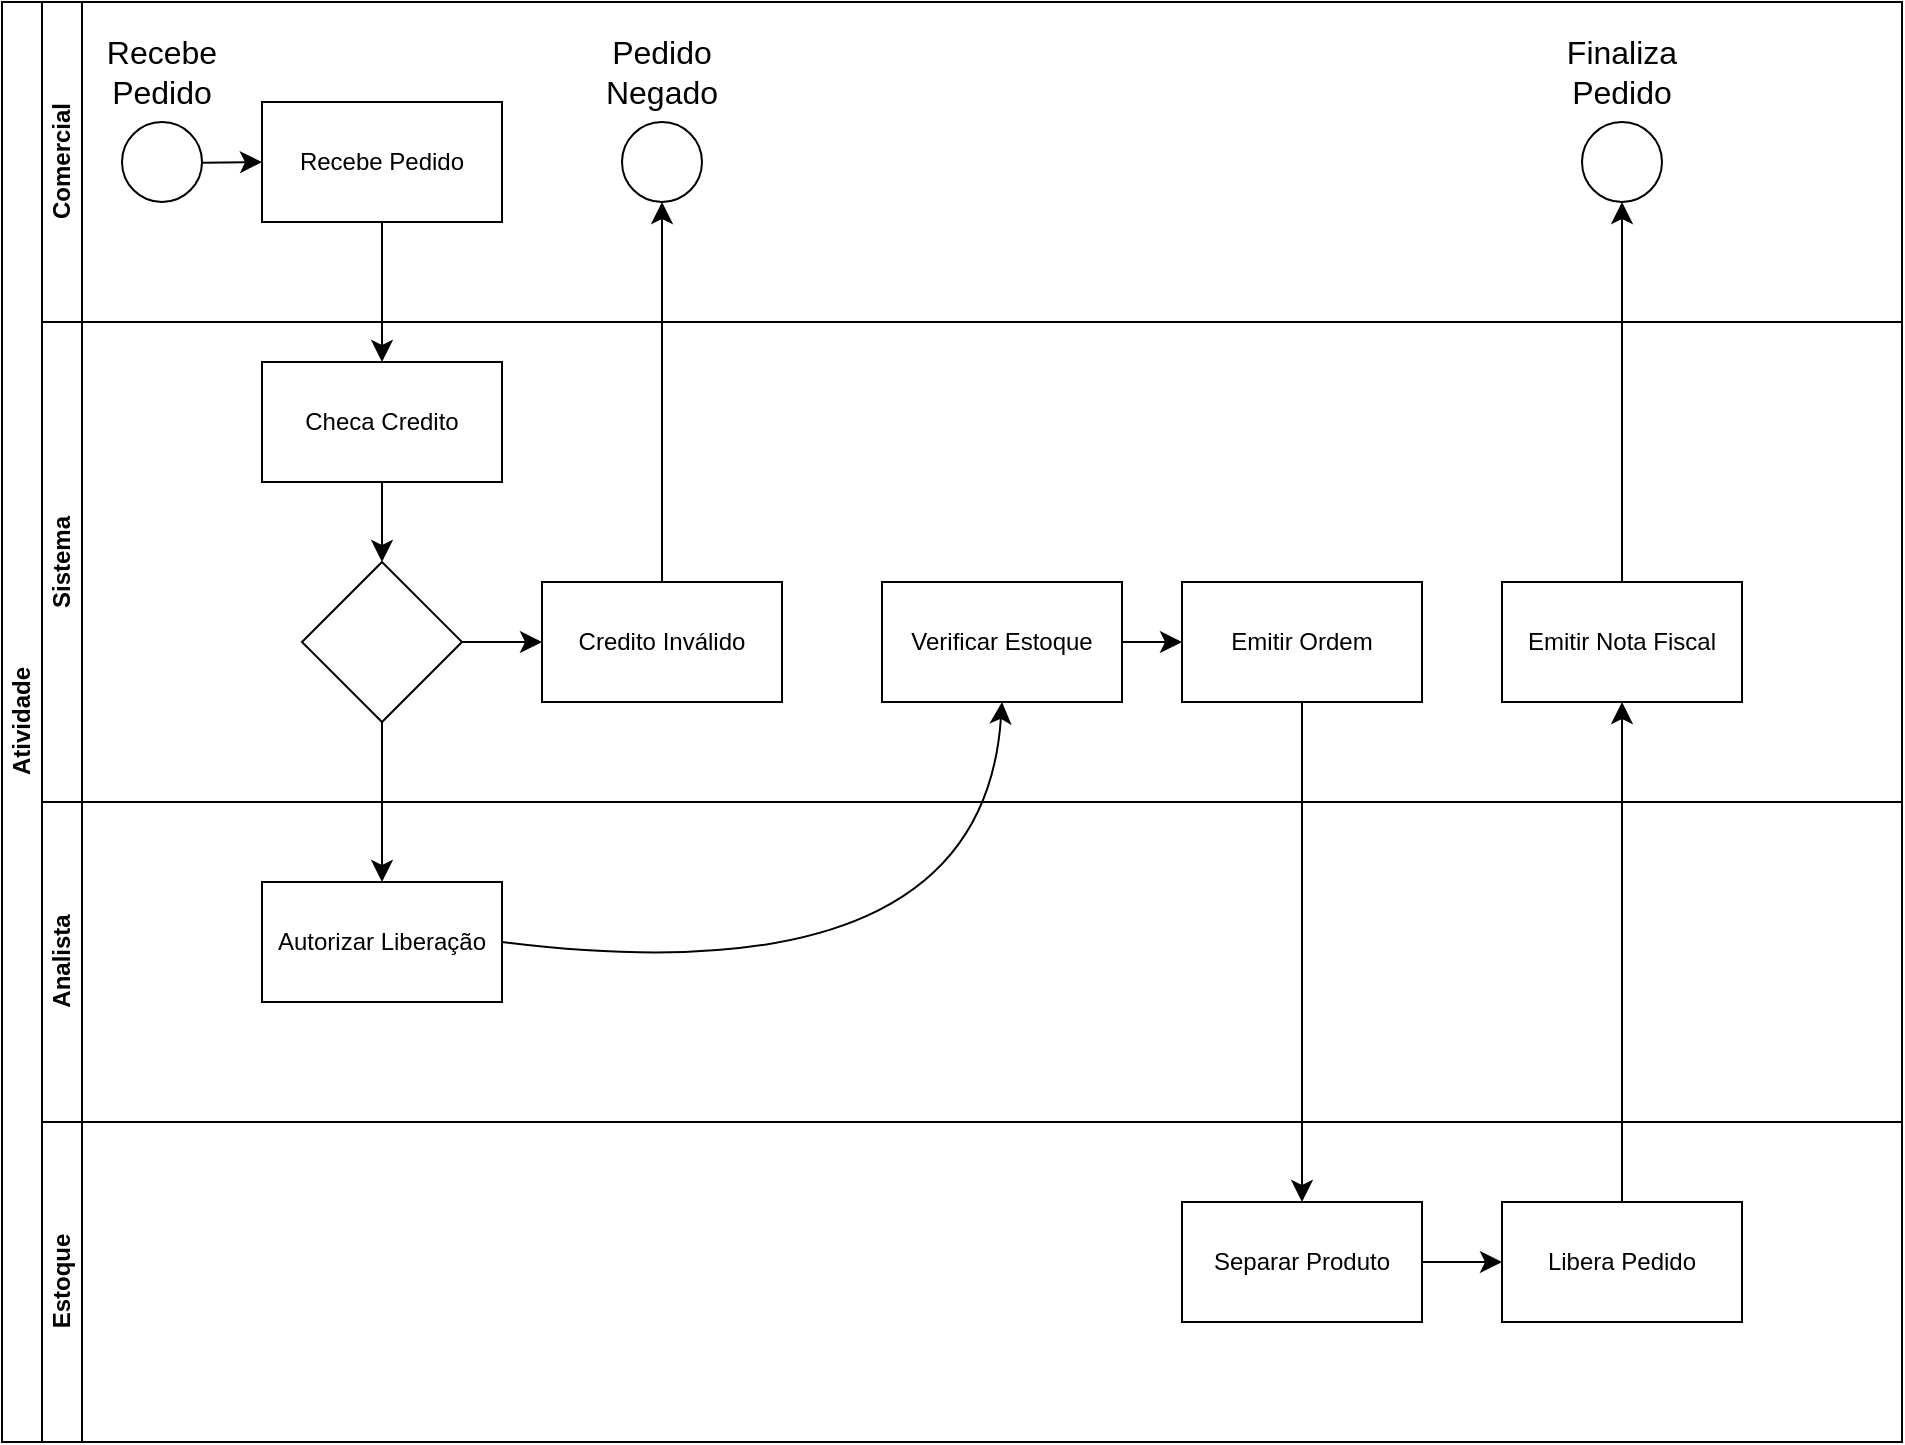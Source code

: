 <mxfile version="24.8.2">
  <diagram id="prtHgNgQTEPvFCAcTncT" name="Page-1">
    <mxGraphModel dx="840" dy="958" grid="1" gridSize="10" guides="1" tooltips="1" connect="1" arrows="1" fold="1" page="1" pageScale="1" pageWidth="827" pageHeight="1169" math="0" shadow="0">
      <root>
        <mxCell id="0" />
        <mxCell id="1" parent="0" />
        <mxCell id="dNxyNK7c78bLwvsdeMH5-19" value="Atividade" style="swimlane;html=1;childLayout=stackLayout;resizeParent=1;resizeParentMax=0;horizontal=0;startSize=20;horizontalStack=0;" parent="1" vertex="1">
          <mxGeometry x="130" y="80" width="950" height="720" as="geometry" />
        </mxCell>
        <mxCell id="dNxyNK7c78bLwvsdeMH5-20" value="Comercial" style="swimlane;html=1;startSize=20;horizontal=0;" parent="dNxyNK7c78bLwvsdeMH5-19" vertex="1">
          <mxGeometry x="20" width="930" height="160" as="geometry" />
        </mxCell>
        <mxCell id="WzusvtEVslI_Y9P1jHF_-3" value="" style="edgeStyle=none;curved=1;rounded=0;orthogonalLoop=1;jettySize=auto;html=1;fontSize=12;startSize=8;endSize=8;" edge="1" parent="dNxyNK7c78bLwvsdeMH5-20" source="dNxyNK7c78bLwvsdeMH5-23" target="WzusvtEVslI_Y9P1jHF_-2">
          <mxGeometry relative="1" as="geometry" />
        </mxCell>
        <mxCell id="dNxyNK7c78bLwvsdeMH5-23" value="" style="ellipse;whiteSpace=wrap;html=1;" parent="dNxyNK7c78bLwvsdeMH5-20" vertex="1">
          <mxGeometry x="40" y="60" width="40" height="40" as="geometry" />
        </mxCell>
        <mxCell id="dNxyNK7c78bLwvsdeMH5-32" value="" style="ellipse;whiteSpace=wrap;html=1;" parent="dNxyNK7c78bLwvsdeMH5-20" vertex="1">
          <mxGeometry x="770" y="60" width="40" height="40" as="geometry" />
        </mxCell>
        <mxCell id="WzusvtEVslI_Y9P1jHF_-2" value="Recebe Pedido" style="whiteSpace=wrap;html=1;" vertex="1" parent="dNxyNK7c78bLwvsdeMH5-20">
          <mxGeometry x="110" y="50" width="120" height="60" as="geometry" />
        </mxCell>
        <mxCell id="WzusvtEVslI_Y9P1jHF_-13" value="" style="ellipse;whiteSpace=wrap;html=1;" vertex="1" parent="dNxyNK7c78bLwvsdeMH5-20">
          <mxGeometry x="290" y="60" width="40" height="40" as="geometry" />
        </mxCell>
        <mxCell id="WzusvtEVslI_Y9P1jHF_-29" value="Recebe Pedido" style="text;html=1;align=center;verticalAlign=middle;whiteSpace=wrap;rounded=0;fontSize=16;" vertex="1" parent="dNxyNK7c78bLwvsdeMH5-20">
          <mxGeometry x="30" y="20" width="60" height="30" as="geometry" />
        </mxCell>
        <mxCell id="WzusvtEVslI_Y9P1jHF_-30" value="Finaliza Pedido" style="text;html=1;align=center;verticalAlign=middle;whiteSpace=wrap;rounded=0;fontSize=16;" vertex="1" parent="dNxyNK7c78bLwvsdeMH5-20">
          <mxGeometry x="760" y="20" width="60" height="30" as="geometry" />
        </mxCell>
        <mxCell id="WzusvtEVslI_Y9P1jHF_-31" value="Pedido Negado" style="text;html=1;align=center;verticalAlign=middle;whiteSpace=wrap;rounded=0;fontSize=16;" vertex="1" parent="dNxyNK7c78bLwvsdeMH5-20">
          <mxGeometry x="280" y="20" width="60" height="30" as="geometry" />
        </mxCell>
        <mxCell id="WzusvtEVslI_Y9P1jHF_-4" value="Sistema" style="swimlane;horizontal=0;whiteSpace=wrap;html=1;startSize=20;" vertex="1" parent="dNxyNK7c78bLwvsdeMH5-19">
          <mxGeometry x="20" y="160" width="930" height="240" as="geometry" />
        </mxCell>
        <mxCell id="WzusvtEVslI_Y9P1jHF_-8" value="" style="edgeStyle=none;curved=1;rounded=0;orthogonalLoop=1;jettySize=auto;html=1;fontSize=12;startSize=8;endSize=8;" edge="1" parent="WzusvtEVslI_Y9P1jHF_-4" source="WzusvtEVslI_Y9P1jHF_-5" target="WzusvtEVslI_Y9P1jHF_-7">
          <mxGeometry relative="1" as="geometry" />
        </mxCell>
        <mxCell id="WzusvtEVslI_Y9P1jHF_-5" value="Checa Credito" style="whiteSpace=wrap;html=1;" vertex="1" parent="WzusvtEVslI_Y9P1jHF_-4">
          <mxGeometry x="110" y="20" width="120" height="60" as="geometry" />
        </mxCell>
        <mxCell id="WzusvtEVslI_Y9P1jHF_-12" value="" style="edgeStyle=none;curved=1;rounded=0;orthogonalLoop=1;jettySize=auto;html=1;fontSize=12;startSize=8;endSize=8;" edge="1" parent="WzusvtEVslI_Y9P1jHF_-4" source="WzusvtEVslI_Y9P1jHF_-7" target="WzusvtEVslI_Y9P1jHF_-11">
          <mxGeometry relative="1" as="geometry" />
        </mxCell>
        <mxCell id="WzusvtEVslI_Y9P1jHF_-7" value="" style="rhombus;whiteSpace=wrap;html=1;" vertex="1" parent="WzusvtEVslI_Y9P1jHF_-4">
          <mxGeometry x="130" y="120" width="80" height="80" as="geometry" />
        </mxCell>
        <mxCell id="WzusvtEVslI_Y9P1jHF_-11" value="Credito Inválido" style="whiteSpace=wrap;html=1;" vertex="1" parent="WzusvtEVslI_Y9P1jHF_-4">
          <mxGeometry x="250" y="130" width="120" height="60" as="geometry" />
        </mxCell>
        <mxCell id="WzusvtEVslI_Y9P1jHF_-21" value="" style="edgeStyle=none;curved=1;rounded=0;orthogonalLoop=1;jettySize=auto;html=1;fontSize=12;startSize=8;endSize=8;" edge="1" parent="WzusvtEVslI_Y9P1jHF_-4" source="WzusvtEVslI_Y9P1jHF_-17" target="WzusvtEVslI_Y9P1jHF_-20">
          <mxGeometry relative="1" as="geometry" />
        </mxCell>
        <mxCell id="WzusvtEVslI_Y9P1jHF_-17" value="Verificar Estoque" style="whiteSpace=wrap;html=1;" vertex="1" parent="WzusvtEVslI_Y9P1jHF_-4">
          <mxGeometry x="420" y="130" width="120" height="60" as="geometry" />
        </mxCell>
        <mxCell id="WzusvtEVslI_Y9P1jHF_-20" value="Emitir Ordem" style="whiteSpace=wrap;html=1;" vertex="1" parent="WzusvtEVslI_Y9P1jHF_-4">
          <mxGeometry x="570" y="130" width="120" height="60" as="geometry" />
        </mxCell>
        <mxCell id="WzusvtEVslI_Y9P1jHF_-26" value="Emitir Nota Fiscal" style="whiteSpace=wrap;html=1;" vertex="1" parent="WzusvtEVslI_Y9P1jHF_-4">
          <mxGeometry x="730" y="130" width="120" height="60" as="geometry" />
        </mxCell>
        <mxCell id="dNxyNK7c78bLwvsdeMH5-21" value="Analista" style="swimlane;html=1;startSize=20;horizontal=0;" parent="dNxyNK7c78bLwvsdeMH5-19" vertex="1">
          <mxGeometry x="20" y="400" width="930" height="160" as="geometry" />
        </mxCell>
        <mxCell id="WzusvtEVslI_Y9P1jHF_-9" value="Autorizar Liberação" style="whiteSpace=wrap;html=1;" vertex="1" parent="dNxyNK7c78bLwvsdeMH5-21">
          <mxGeometry x="110" y="40" width="120" height="60" as="geometry" />
        </mxCell>
        <mxCell id="dNxyNK7c78bLwvsdeMH5-22" value="Estoque" style="swimlane;html=1;startSize=20;horizontal=0;" parent="dNxyNK7c78bLwvsdeMH5-19" vertex="1">
          <mxGeometry x="20" y="560" width="930" height="160" as="geometry" />
        </mxCell>
        <mxCell id="WzusvtEVslI_Y9P1jHF_-25" value="" style="edgeStyle=none;curved=1;rounded=0;orthogonalLoop=1;jettySize=auto;html=1;fontSize=12;startSize=8;endSize=8;" edge="1" parent="dNxyNK7c78bLwvsdeMH5-22" source="WzusvtEVslI_Y9P1jHF_-22" target="WzusvtEVslI_Y9P1jHF_-24">
          <mxGeometry relative="1" as="geometry" />
        </mxCell>
        <mxCell id="WzusvtEVslI_Y9P1jHF_-22" value="Separar Produto" style="whiteSpace=wrap;html=1;" vertex="1" parent="dNxyNK7c78bLwvsdeMH5-22">
          <mxGeometry x="570" y="40" width="120" height="60" as="geometry" />
        </mxCell>
        <mxCell id="WzusvtEVslI_Y9P1jHF_-24" value="Libera Pedido" style="whiteSpace=wrap;html=1;" vertex="1" parent="dNxyNK7c78bLwvsdeMH5-22">
          <mxGeometry x="730" y="40" width="120" height="60" as="geometry" />
        </mxCell>
        <mxCell id="WzusvtEVslI_Y9P1jHF_-6" value="" style="edgeStyle=none;curved=1;rounded=0;orthogonalLoop=1;jettySize=auto;html=1;fontSize=12;startSize=8;endSize=8;" edge="1" parent="dNxyNK7c78bLwvsdeMH5-19" source="WzusvtEVslI_Y9P1jHF_-2" target="WzusvtEVslI_Y9P1jHF_-5">
          <mxGeometry relative="1" as="geometry" />
        </mxCell>
        <mxCell id="WzusvtEVslI_Y9P1jHF_-10" value="" style="edgeStyle=none;curved=1;rounded=0;orthogonalLoop=1;jettySize=auto;html=1;fontSize=12;startSize=8;endSize=8;" edge="1" parent="dNxyNK7c78bLwvsdeMH5-19" source="WzusvtEVslI_Y9P1jHF_-7" target="WzusvtEVslI_Y9P1jHF_-9">
          <mxGeometry relative="1" as="geometry" />
        </mxCell>
        <mxCell id="WzusvtEVslI_Y9P1jHF_-14" value="" style="edgeStyle=none;curved=1;rounded=0;orthogonalLoop=1;jettySize=auto;html=1;fontSize=12;startSize=8;endSize=8;" edge="1" parent="dNxyNK7c78bLwvsdeMH5-19" source="WzusvtEVslI_Y9P1jHF_-11" target="WzusvtEVslI_Y9P1jHF_-13">
          <mxGeometry relative="1" as="geometry" />
        </mxCell>
        <mxCell id="WzusvtEVslI_Y9P1jHF_-19" style="edgeStyle=none;curved=1;rounded=0;orthogonalLoop=1;jettySize=auto;html=1;exitX=1;exitY=0.5;exitDx=0;exitDy=0;entryX=0.5;entryY=1;entryDx=0;entryDy=0;fontSize=12;startSize=8;endSize=8;" edge="1" parent="dNxyNK7c78bLwvsdeMH5-19" source="WzusvtEVslI_Y9P1jHF_-9" target="WzusvtEVslI_Y9P1jHF_-17">
          <mxGeometry relative="1" as="geometry">
            <Array as="points">
              <mxPoint x="490" y="500" />
            </Array>
          </mxGeometry>
        </mxCell>
        <mxCell id="WzusvtEVslI_Y9P1jHF_-23" value="" style="edgeStyle=none;curved=1;rounded=0;orthogonalLoop=1;jettySize=auto;html=1;fontSize=12;startSize=8;endSize=8;" edge="1" parent="dNxyNK7c78bLwvsdeMH5-19" source="WzusvtEVslI_Y9P1jHF_-20" target="WzusvtEVslI_Y9P1jHF_-22">
          <mxGeometry relative="1" as="geometry" />
        </mxCell>
        <mxCell id="WzusvtEVslI_Y9P1jHF_-27" value="" style="edgeStyle=none;curved=1;rounded=0;orthogonalLoop=1;jettySize=auto;html=1;fontSize=12;startSize=8;endSize=8;" edge="1" parent="dNxyNK7c78bLwvsdeMH5-19" source="WzusvtEVslI_Y9P1jHF_-24" target="WzusvtEVslI_Y9P1jHF_-26">
          <mxGeometry relative="1" as="geometry" />
        </mxCell>
        <mxCell id="WzusvtEVslI_Y9P1jHF_-28" style="edgeStyle=none;curved=1;rounded=0;orthogonalLoop=1;jettySize=auto;html=1;exitX=0.5;exitY=0;exitDx=0;exitDy=0;entryX=0.5;entryY=1;entryDx=0;entryDy=0;fontSize=12;startSize=8;endSize=8;" edge="1" parent="dNxyNK7c78bLwvsdeMH5-19" source="WzusvtEVslI_Y9P1jHF_-26" target="dNxyNK7c78bLwvsdeMH5-32">
          <mxGeometry relative="1" as="geometry" />
        </mxCell>
      </root>
    </mxGraphModel>
  </diagram>
</mxfile>
